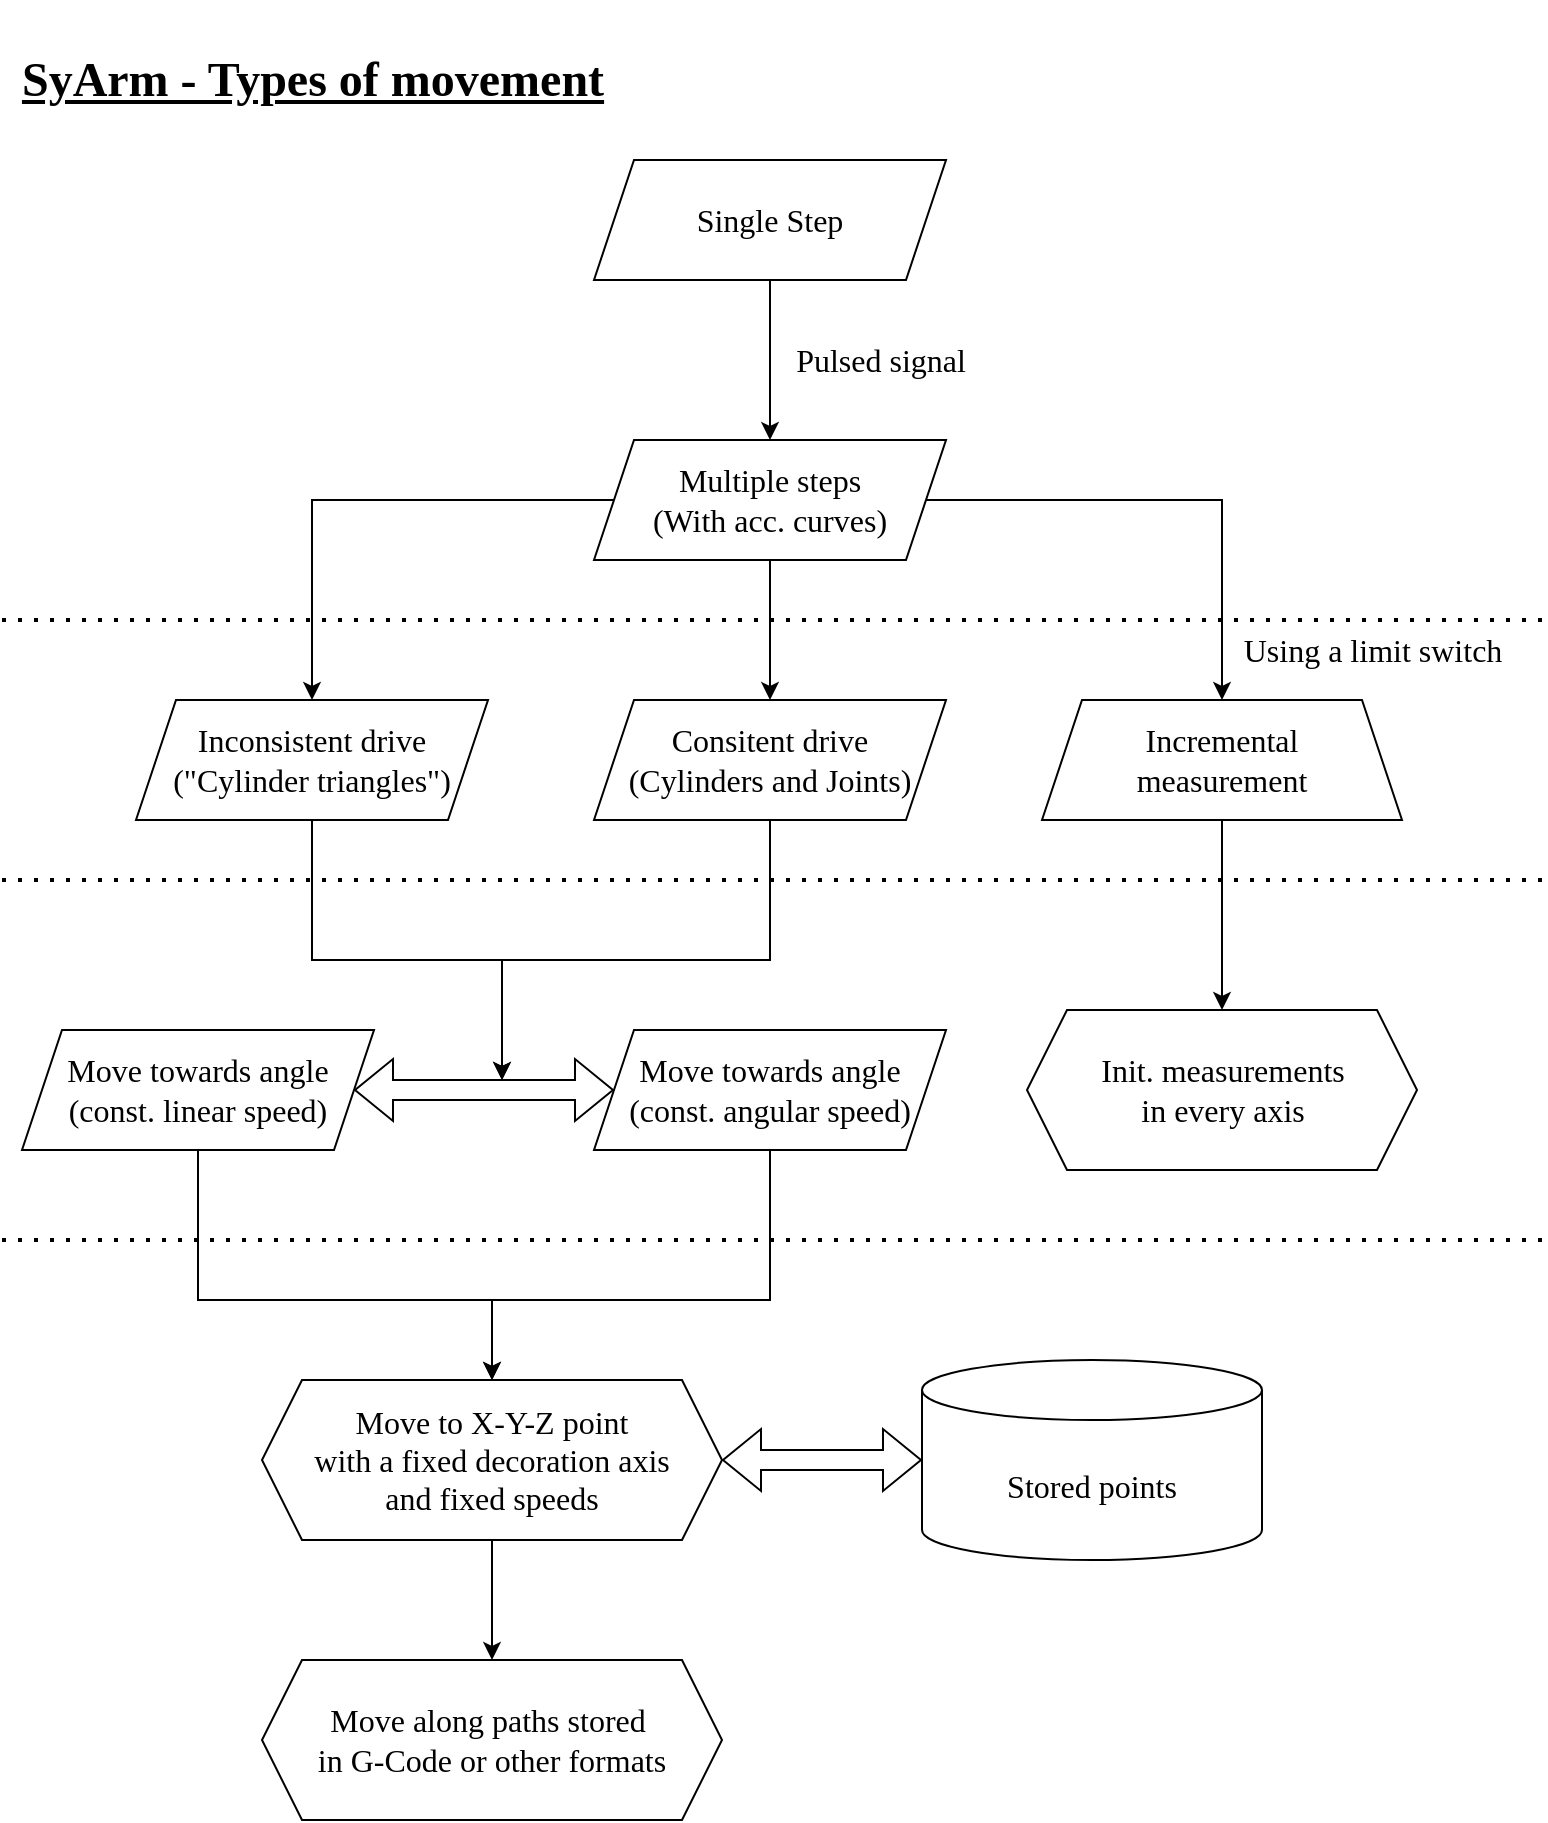 <mxfile version="20.2.8" type="device"><diagram id="fqBHJYIrlI0NyFnYDbv4" name="Main Page"><mxGraphModel dx="1502" dy="1119" grid="1" gridSize="10" guides="1" tooltips="1" connect="1" arrows="1" fold="1" page="1" pageScale="1" pageWidth="827" pageHeight="1169" math="0" shadow="0"><root><mxCell id="0"/><mxCell id="1" parent="0"/><mxCell id="bVNo3TIr-CTjvoYaBs7b-6" value="&lt;h1&gt;&lt;font face=&quot;Times New Roman&quot;&gt;&lt;u&gt;SyArm - Types of movement&lt;/u&gt;&lt;/font&gt;&lt;/h1&gt;" style="text;html=1;align=center;verticalAlign=middle;resizable=0;points=[];autosize=1;strokeColor=none;fillColor=none;" vertex="1" parent="1"><mxGeometry x="30" width="310" height="80" as="geometry"/></mxCell><mxCell id="bVNo3TIr-CTjvoYaBs7b-14" style="edgeStyle=orthogonalEdgeStyle;rounded=0;orthogonalLoop=1;jettySize=auto;html=1;exitX=0.5;exitY=1;exitDx=0;exitDy=0;fontFamily=Times New Roman;fontSize=16;" edge="1" parent="1" source="bVNo3TIr-CTjvoYaBs7b-11" target="bVNo3TIr-CTjvoYaBs7b-13"><mxGeometry relative="1" as="geometry"/></mxCell><mxCell id="bVNo3TIr-CTjvoYaBs7b-11" value="Single Step" style="shape=parallelogram;perimeter=parallelogramPerimeter;whiteSpace=wrap;html=1;fixedSize=1;fontFamily=Times New Roman;fontSize=16;" vertex="1" parent="1"><mxGeometry x="326" y="80" width="176" height="60" as="geometry"/></mxCell><mxCell id="bVNo3TIr-CTjvoYaBs7b-20" style="edgeStyle=orthogonalEdgeStyle;rounded=0;orthogonalLoop=1;jettySize=auto;html=1;entryX=0.5;entryY=0;entryDx=0;entryDy=0;fontFamily=Times New Roman;fontSize=16;" edge="1" parent="1" source="bVNo3TIr-CTjvoYaBs7b-13" target="bVNo3TIr-CTjvoYaBs7b-19"><mxGeometry relative="1" as="geometry"/></mxCell><mxCell id="bVNo3TIr-CTjvoYaBs7b-21" style="edgeStyle=orthogonalEdgeStyle;rounded=0;orthogonalLoop=1;jettySize=auto;html=1;exitX=0;exitY=0.5;exitDx=0;exitDy=0;entryX=0.5;entryY=0;entryDx=0;entryDy=0;fontFamily=Times New Roman;fontSize=16;" edge="1" parent="1" source="bVNo3TIr-CTjvoYaBs7b-13" target="bVNo3TIr-CTjvoYaBs7b-16"><mxGeometry relative="1" as="geometry"/></mxCell><mxCell id="bVNo3TIr-CTjvoYaBs7b-26" style="edgeStyle=orthogonalEdgeStyle;rounded=0;orthogonalLoop=1;jettySize=auto;html=1;entryX=0.5;entryY=0;entryDx=0;entryDy=0;fontFamily=Times New Roman;fontSize=16;" edge="1" parent="1" source="bVNo3TIr-CTjvoYaBs7b-13" target="bVNo3TIr-CTjvoYaBs7b-22"><mxGeometry relative="1" as="geometry"/></mxCell><mxCell id="bVNo3TIr-CTjvoYaBs7b-13" value="Multiple steps&lt;br&gt;(With acc. curves)" style="shape=parallelogram;perimeter=parallelogramPerimeter;whiteSpace=wrap;html=1;fixedSize=1;fontFamily=Times New Roman;fontSize=16;" vertex="1" parent="1"><mxGeometry x="326" y="220" width="176" height="60" as="geometry"/></mxCell><mxCell id="bVNo3TIr-CTjvoYaBs7b-15" value="Pulsed signal" style="text;html=1;align=center;verticalAlign=middle;resizable=0;points=[];autosize=1;strokeColor=none;fillColor=none;fontSize=16;fontFamily=Times New Roman;" vertex="1" parent="1"><mxGeometry x="414" y="165" width="110" height="30" as="geometry"/></mxCell><mxCell id="bVNo3TIr-CTjvoYaBs7b-41" style="edgeStyle=orthogonalEdgeStyle;rounded=0;orthogonalLoop=1;jettySize=auto;html=1;fontFamily=Times New Roman;fontSize=16;" edge="1" parent="1" source="bVNo3TIr-CTjvoYaBs7b-16"><mxGeometry relative="1" as="geometry"><mxPoint x="280" y="540" as="targetPoint"/><Array as="points"><mxPoint x="185" y="480"/><mxPoint x="280" y="480"/></Array></mxGeometry></mxCell><mxCell id="bVNo3TIr-CTjvoYaBs7b-16" value="Inconsistent drive&lt;br&gt;(&quot;Cylinder triangles&quot;)" style="shape=parallelogram;perimeter=parallelogramPerimeter;whiteSpace=wrap;html=1;fixedSize=1;fontFamily=Times New Roman;fontSize=16;" vertex="1" parent="1"><mxGeometry x="97" y="350" width="176" height="60" as="geometry"/></mxCell><mxCell id="bVNo3TIr-CTjvoYaBs7b-28" style="edgeStyle=orthogonalEdgeStyle;rounded=0;orthogonalLoop=1;jettySize=auto;html=1;entryX=0.5;entryY=0;entryDx=0;entryDy=0;fontFamily=Times New Roman;fontSize=16;" edge="1" parent="1" source="bVNo3TIr-CTjvoYaBs7b-19" target="bVNo3TIr-CTjvoYaBs7b-27"><mxGeometry relative="1" as="geometry"/></mxCell><mxCell id="bVNo3TIr-CTjvoYaBs7b-19" value="Incremental&lt;br&gt;measurement" style="shape=trapezoid;perimeter=trapezoidPerimeter;whiteSpace=wrap;html=1;fixedSize=1;fontFamily=Times New Roman;fontSize=16;" vertex="1" parent="1"><mxGeometry x="550" y="350" width="180" height="60" as="geometry"/></mxCell><mxCell id="bVNo3TIr-CTjvoYaBs7b-42" style="edgeStyle=orthogonalEdgeStyle;rounded=0;orthogonalLoop=1;jettySize=auto;html=1;fontFamily=Times New Roman;fontSize=16;" edge="1" parent="1" source="bVNo3TIr-CTjvoYaBs7b-22"><mxGeometry relative="1" as="geometry"><mxPoint x="280" y="540" as="targetPoint"/><Array as="points"><mxPoint x="414" y="480"/><mxPoint x="280" y="480"/></Array></mxGeometry></mxCell><mxCell id="bVNo3TIr-CTjvoYaBs7b-22" value="Consitent drive&lt;br&gt;(Cylinders and Joints)" style="shape=parallelogram;perimeter=parallelogramPerimeter;whiteSpace=wrap;html=1;fixedSize=1;fontFamily=Times New Roman;fontSize=16;" vertex="1" parent="1"><mxGeometry x="326" y="350" width="176" height="60" as="geometry"/></mxCell><mxCell id="bVNo3TIr-CTjvoYaBs7b-24" value="Using a limit switch" style="text;html=1;align=center;verticalAlign=middle;resizable=0;points=[];autosize=1;strokeColor=none;fillColor=none;fontSize=16;fontFamily=Times New Roman;" vertex="1" parent="1"><mxGeometry x="640" y="310" width="150" height="30" as="geometry"/></mxCell><mxCell id="bVNo3TIr-CTjvoYaBs7b-27" value="Init. measurements&lt;br&gt;in every axis" style="shape=hexagon;perimeter=hexagonPerimeter2;whiteSpace=wrap;html=1;fixedSize=1;fontFamily=Times New Roman;fontSize=16;" vertex="1" parent="1"><mxGeometry x="542.5" y="505" width="195" height="80" as="geometry"/></mxCell><mxCell id="bVNo3TIr-CTjvoYaBs7b-39" style="edgeStyle=orthogonalEdgeStyle;rounded=0;orthogonalLoop=1;jettySize=auto;html=1;entryX=0.5;entryY=0;entryDx=0;entryDy=0;fontFamily=Times New Roman;fontSize=16;" edge="1" parent="1" source="bVNo3TIr-CTjvoYaBs7b-29" target="bVNo3TIr-CTjvoYaBs7b-37"><mxGeometry relative="1" as="geometry"><Array as="points"><mxPoint x="128" y="650"/><mxPoint x="275" y="650"/></Array></mxGeometry></mxCell><mxCell id="bVNo3TIr-CTjvoYaBs7b-45" style="edgeStyle=orthogonalEdgeStyle;shape=flexArrow;rounded=0;orthogonalLoop=1;jettySize=auto;html=1;entryX=0;entryY=0.5;entryDx=0;entryDy=0;strokeColor=default;fontFamily=Times New Roman;fontSize=16;startArrow=classic;startFill=1;" edge="1" parent="1" source="bVNo3TIr-CTjvoYaBs7b-29" target="bVNo3TIr-CTjvoYaBs7b-30"><mxGeometry relative="1" as="geometry"/></mxCell><mxCell id="bVNo3TIr-CTjvoYaBs7b-29" value="Move towards angle&lt;br&gt;(const. linear speed)" style="shape=parallelogram;perimeter=parallelogramPerimeter;whiteSpace=wrap;html=1;fixedSize=1;fontFamily=Times New Roman;fontSize=16;" vertex="1" parent="1"><mxGeometry x="40" y="515" width="176" height="60" as="geometry"/></mxCell><mxCell id="bVNo3TIr-CTjvoYaBs7b-40" style="edgeStyle=orthogonalEdgeStyle;rounded=0;orthogonalLoop=1;jettySize=auto;html=1;entryX=0.5;entryY=0;entryDx=0;entryDy=0;fontFamily=Times New Roman;fontSize=16;" edge="1" parent="1" source="bVNo3TIr-CTjvoYaBs7b-30" target="bVNo3TIr-CTjvoYaBs7b-37"><mxGeometry relative="1" as="geometry"><Array as="points"><mxPoint x="414" y="650"/><mxPoint x="275" y="650"/></Array></mxGeometry></mxCell><mxCell id="bVNo3TIr-CTjvoYaBs7b-30" value="Move towards angle&lt;br&gt;(const. angular speed)" style="shape=parallelogram;perimeter=parallelogramPerimeter;whiteSpace=wrap;html=1;fixedSize=1;fontFamily=Times New Roman;fontSize=16;" vertex="1" parent="1"><mxGeometry x="326" y="515" width="176" height="60" as="geometry"/></mxCell><mxCell id="bVNo3TIr-CTjvoYaBs7b-44" style="edgeStyle=orthogonalEdgeStyle;rounded=0;orthogonalLoop=1;jettySize=auto;html=1;exitX=1;exitY=0.5;exitDx=0;exitDy=0;entryX=0;entryY=0.5;entryDx=0;entryDy=0;entryPerimeter=0;fontFamily=Times New Roman;fontSize=16;strokeColor=default;startArrow=classic;startFill=1;shape=flexArrow;" edge="1" parent="1" source="bVNo3TIr-CTjvoYaBs7b-37" target="bVNo3TIr-CTjvoYaBs7b-43"><mxGeometry relative="1" as="geometry"/></mxCell><mxCell id="bVNo3TIr-CTjvoYaBs7b-47" style="edgeStyle=orthogonalEdgeStyle;rounded=0;orthogonalLoop=1;jettySize=auto;html=1;entryX=0.5;entryY=0;entryDx=0;entryDy=0;strokeColor=default;fontFamily=Times New Roman;fontSize=16;startArrow=none;startFill=0;" edge="1" parent="1" source="bVNo3TIr-CTjvoYaBs7b-37" target="bVNo3TIr-CTjvoYaBs7b-46"><mxGeometry relative="1" as="geometry"/></mxCell><mxCell id="bVNo3TIr-CTjvoYaBs7b-37" value="Move to X-Y-Z point&lt;br&gt;with a fixed decoration axis&lt;br&gt;and fixed speeds" style="shape=hexagon;perimeter=hexagonPerimeter2;whiteSpace=wrap;html=1;fixedSize=1;fontFamily=Times New Roman;fontSize=16;" vertex="1" parent="1"><mxGeometry x="160" y="690" width="230" height="80" as="geometry"/></mxCell><mxCell id="bVNo3TIr-CTjvoYaBs7b-43" value="Stored points" style="shape=cylinder3;whiteSpace=wrap;html=1;boundedLbl=1;backgroundOutline=1;size=15;fontFamily=Times New Roman;fontSize=16;" vertex="1" parent="1"><mxGeometry x="490" y="680" width="170" height="100" as="geometry"/></mxCell><mxCell id="bVNo3TIr-CTjvoYaBs7b-46" value="Move along paths stored&amp;nbsp;&lt;br&gt;in G-Code or other formats" style="shape=hexagon;perimeter=hexagonPerimeter2;whiteSpace=wrap;html=1;fixedSize=1;fontFamily=Times New Roman;fontSize=16;" vertex="1" parent="1"><mxGeometry x="160" y="830" width="230" height="80" as="geometry"/></mxCell><mxCell id="bVNo3TIr-CTjvoYaBs7b-48" value="" style="endArrow=none;dashed=1;html=1;dashPattern=1 3;strokeWidth=2;rounded=0;strokeColor=default;fontFamily=Times New Roman;fontSize=16;" edge="1" parent="1"><mxGeometry width="50" height="50" relative="1" as="geometry"><mxPoint x="30" y="440" as="sourcePoint"/><mxPoint x="800" y="440" as="targetPoint"/></mxGeometry></mxCell><mxCell id="bVNo3TIr-CTjvoYaBs7b-49" value="" style="endArrow=none;dashed=1;html=1;dashPattern=1 3;strokeWidth=2;rounded=0;strokeColor=default;fontFamily=Times New Roman;fontSize=16;" edge="1" parent="1"><mxGeometry width="50" height="50" relative="1" as="geometry"><mxPoint x="30" y="620" as="sourcePoint"/><mxPoint x="800" y="620" as="targetPoint"/></mxGeometry></mxCell><mxCell id="bVNo3TIr-CTjvoYaBs7b-50" value="" style="endArrow=none;dashed=1;html=1;dashPattern=1 3;strokeWidth=2;rounded=0;strokeColor=default;fontFamily=Times New Roman;fontSize=16;" edge="1" parent="1"><mxGeometry width="50" height="50" relative="1" as="geometry"><mxPoint x="30" y="310" as="sourcePoint"/><mxPoint x="800" y="310" as="targetPoint"/></mxGeometry></mxCell></root></mxGraphModel></diagram></mxfile>